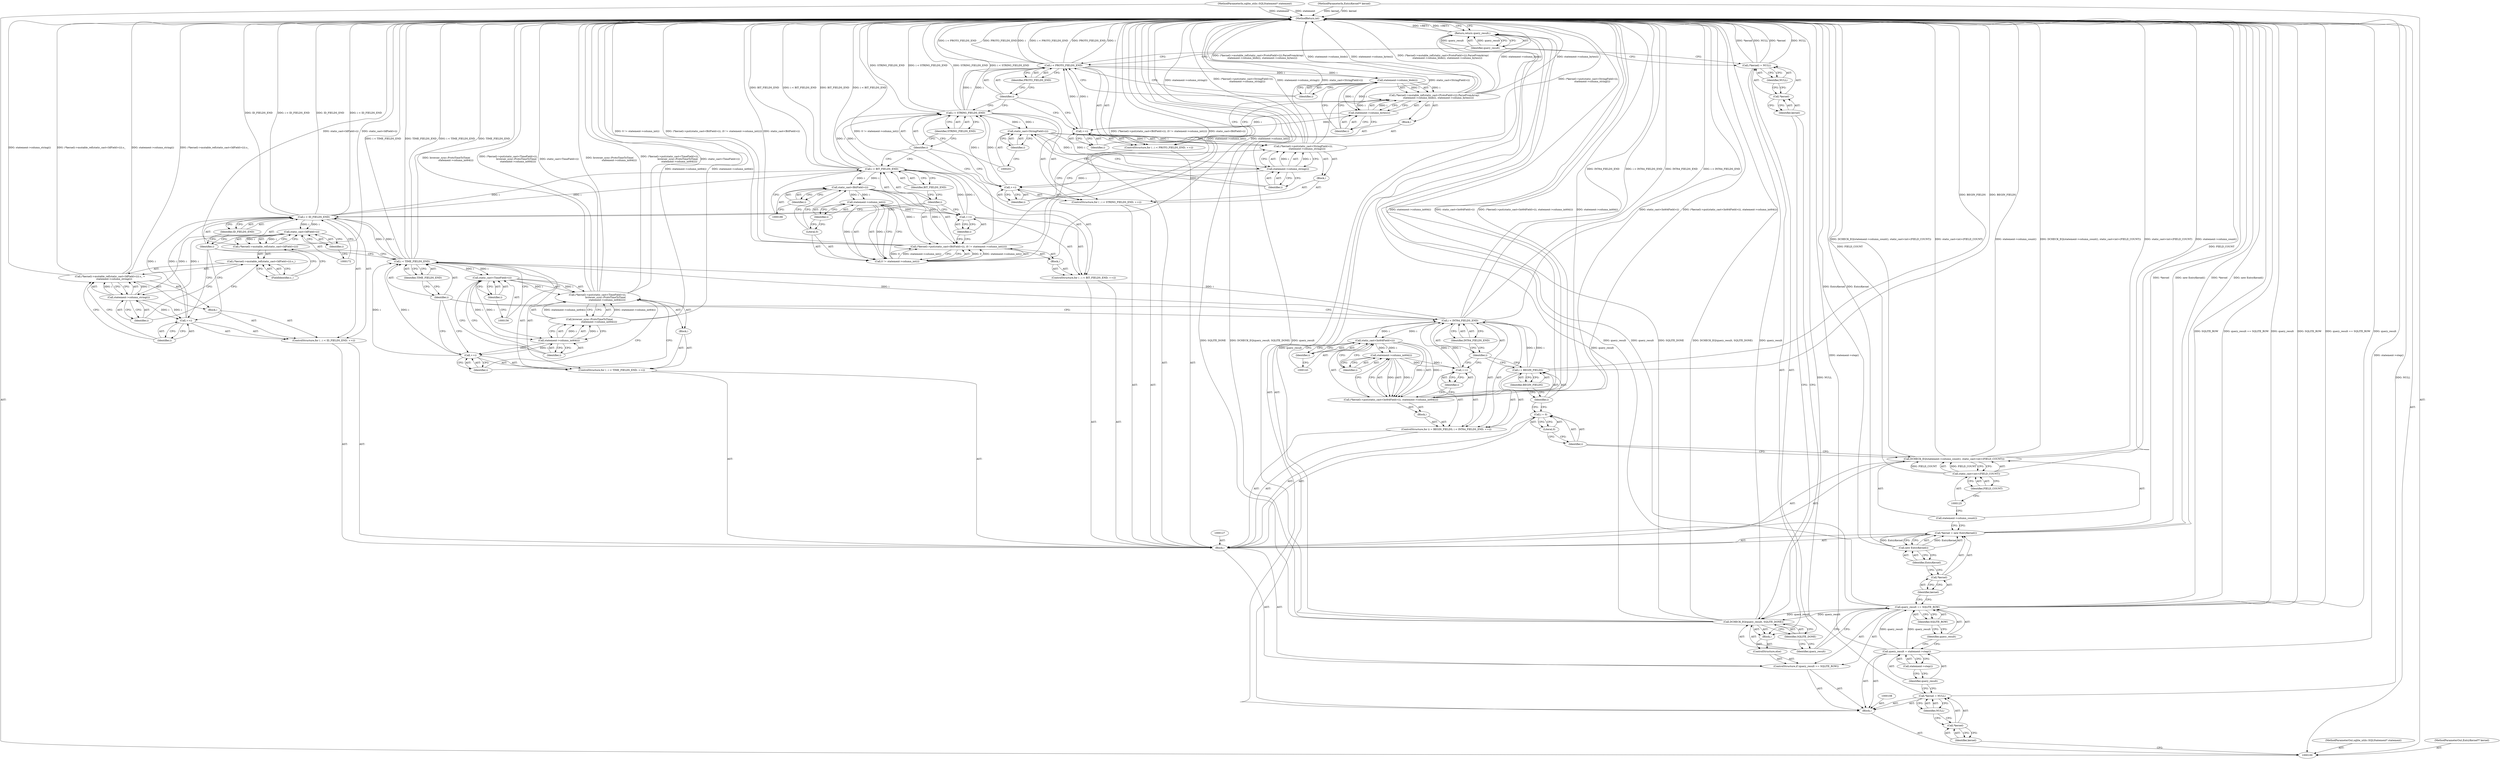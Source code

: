 digraph "1_Chrome_19190765882e272a6a2162c89acdb29110f7e3cf_22" {
"1000228" [label="(MethodReturn,int)"];
"1000101" [label="(MethodParameterIn,sqlite_utils::SQLStatement* statement)"];
"1000326" [label="(MethodParameterOut,sqlite_utils::SQLStatement* statement)"];
"1000102" [label="(MethodParameterIn,EntryKernel** kernel)"];
"1000327" [label="(MethodParameterOut,EntryKernel** kernel)"];
"1000103" [label="(Block,)"];
"1000148" [label="(Call,i < TIME_FIELDS_END)"];
"1000149" [label="(Identifier,i)"];
"1000150" [label="(Identifier,TIME_FIELDS_END)"];
"1000151" [label="(Call,++i)"];
"1000152" [label="(Identifier,i)"];
"1000153" [label="(Block,)"];
"1000147" [label="(ControlStructure,for ( ; i < TIME_FIELDS_END; ++i))"];
"1000155" [label="(Call,static_cast<TimeField>(i))"];
"1000157" [label="(Identifier,i)"];
"1000154" [label="(Call,(*kernel)->put(static_cast<TimeField>(i),\n                     browser_sync::ProtoTimeToTime(\n                         statement->column_int64(i))))"];
"1000158" [label="(Call,browser_sync::ProtoTimeToTime(\n                         statement->column_int64(i)))"];
"1000159" [label="(Call,statement->column_int64(i))"];
"1000160" [label="(Identifier,i)"];
"1000162" [label="(Call,i < ID_FIELDS_END)"];
"1000163" [label="(Identifier,i)"];
"1000164" [label="(Identifier,ID_FIELDS_END)"];
"1000165" [label="(Call,++i)"];
"1000166" [label="(Identifier,i)"];
"1000167" [label="(Block,)"];
"1000161" [label="(ControlStructure,for ( ; i < ID_FIELDS_END; ++i))"];
"1000171" [label="(Call,static_cast<IdField>(i))"];
"1000173" [label="(Identifier,i)"];
"1000174" [label="(FieldIdentifier,s_)"];
"1000168" [label="(Call,(*kernel)->mutable_ref(static_cast<IdField>(i)).s_ =\n           statement->column_string(i))"];
"1000169" [label="(Call,(*kernel)->mutable_ref(static_cast<IdField>(i)).s_)"];
"1000170" [label="(Call,(*kernel)->mutable_ref(static_cast<IdField>(i)))"];
"1000175" [label="(Call,statement->column_string(i))"];
"1000176" [label="(Identifier,i)"];
"1000107" [label="(Identifier,NULL)"];
"1000104" [label="(Call,*kernel = NULL)"];
"1000105" [label="(Call,*kernel)"];
"1000106" [label="(Identifier,kernel)"];
"1000178" [label="(Call,i < BIT_FIELDS_END)"];
"1000179" [label="(Identifier,i)"];
"1000180" [label="(Identifier,BIT_FIELDS_END)"];
"1000181" [label="(Call,++i)"];
"1000182" [label="(Identifier,i)"];
"1000183" [label="(Block,)"];
"1000177" [label="(ControlStructure,for ( ; i < BIT_FIELDS_END; ++i))"];
"1000185" [label="(Call,static_cast<BitField>(i))"];
"1000187" [label="(Identifier,i)"];
"1000188" [label="(Call,0 != statement->column_int(i))"];
"1000189" [label="(Literal,0)"];
"1000190" [label="(Call,statement->column_int(i))"];
"1000184" [label="(Call,(*kernel)->put(static_cast<BitField>(i), (0 != statement->column_int(i))))"];
"1000191" [label="(Identifier,i)"];
"1000193" [label="(Call,i < STRING_FIELDS_END)"];
"1000194" [label="(Identifier,i)"];
"1000195" [label="(Identifier,STRING_FIELDS_END)"];
"1000196" [label="(Call,++i)"];
"1000197" [label="(Identifier,i)"];
"1000192" [label="(ControlStructure,for ( ; i < STRING_FIELDS_END; ++i))"];
"1000198" [label="(Block,)"];
"1000200" [label="(Call,static_cast<StringField>(i))"];
"1000202" [label="(Identifier,i)"];
"1000199" [label="(Call,(*kernel)->put(static_cast<StringField>(i),\n          statement->column_string(i)))"];
"1000203" [label="(Call,statement->column_string(i))"];
"1000204" [label="(Identifier,i)"];
"1000206" [label="(Call,i < PROTO_FIELDS_END)"];
"1000207" [label="(Identifier,i)"];
"1000208" [label="(Identifier,PROTO_FIELDS_END)"];
"1000209" [label="(Call,++i)"];
"1000210" [label="(Identifier,i)"];
"1000211" [label="(Block,)"];
"1000205" [label="(ControlStructure,for ( ; i < PROTO_FIELDS_END; ++i))"];
"1000212" [label="(Call,(*kernel)->mutable_ref(static_cast<ProtoField>(i)).ParseFromArray(\n           statement->column_blob(i), statement->column_bytes(i)))"];
"1000213" [label="(Call,statement->column_blob(i))"];
"1000214" [label="(Identifier,i)"];
"1000215" [label="(Call,statement->column_bytes(i))"];
"1000216" [label="(Identifier,i)"];
"1000111" [label="(Call,statement->step())"];
"1000109" [label="(Call,query_result = statement->step())"];
"1000110" [label="(Identifier,query_result)"];
"1000218" [label="(Block,)"];
"1000217" [label="(ControlStructure,else)"];
"1000220" [label="(Identifier,query_result)"];
"1000221" [label="(Identifier,SQLITE_DONE)"];
"1000219" [label="(Call,DCHECK_EQ(query_result, SQLITE_DONE))"];
"1000225" [label="(Identifier,NULL)"];
"1000222" [label="(Call,(*kernel) = NULL)"];
"1000223" [label="(Call,*kernel)"];
"1000224" [label="(Identifier,kernel)"];
"1000227" [label="(Identifier,query_result)"];
"1000226" [label="(Return,return query_result;)"];
"1000112" [label="(ControlStructure,if (query_result == SQLITE_ROW))"];
"1000115" [label="(Identifier,SQLITE_ROW)"];
"1000113" [label="(Call,query_result == SQLITE_ROW)"];
"1000114" [label="(Identifier,query_result)"];
"1000120" [label="(Call,new EntryKernel())"];
"1000121" [label="(Identifier,EntryKernel)"];
"1000117" [label="(Call,*kernel = new EntryKernel())"];
"1000118" [label="(Call,*kernel)"];
"1000119" [label="(Identifier,kernel)"];
"1000123" [label="(Call,statement->column_count())"];
"1000122" [label="(Call,DCHECK_EQ(statement->column_count(), static_cast<int>(FIELD_COUNT)))"];
"1000124" [label="(Call,static_cast<int>(FIELD_COUNT))"];
"1000126" [label="(Identifier,FIELD_COUNT)"];
"1000130" [label="(Literal,0)"];
"1000116" [label="(Block,)"];
"1000128" [label="(Call,i = 0)"];
"1000129" [label="(Identifier,i)"];
"1000132" [label="(Call,i = BEGIN_FIELDS)"];
"1000133" [label="(Identifier,i)"];
"1000134" [label="(Identifier,BEGIN_FIELDS)"];
"1000135" [label="(Call,i < INT64_FIELDS_END)"];
"1000136" [label="(Identifier,i)"];
"1000137" [label="(Identifier,INT64_FIELDS_END)"];
"1000131" [label="(ControlStructure,for (i = BEGIN_FIELDS; i < INT64_FIELDS_END; ++i))"];
"1000138" [label="(Call,++i)"];
"1000139" [label="(Identifier,i)"];
"1000140" [label="(Block,)"];
"1000142" [label="(Call,static_cast<Int64Field>(i))"];
"1000144" [label="(Identifier,i)"];
"1000145" [label="(Call,statement->column_int64(i))"];
"1000141" [label="(Call,(*kernel)->put(static_cast<Int64Field>(i), statement->column_int64(i)))"];
"1000146" [label="(Identifier,i)"];
"1000228" -> "1000100"  [label="AST: "];
"1000228" -> "1000226"  [label="CFG: "];
"1000219" -> "1000228"  [label="DDG: SQLITE_DONE"];
"1000219" -> "1000228"  [label="DDG: DCHECK_EQ(query_result, SQLITE_DONE)"];
"1000219" -> "1000228"  [label="DDG: query_result"];
"1000184" -> "1000228"  [label="DDG: static_cast<BitField>(i)"];
"1000184" -> "1000228"  [label="DDG: 0 != statement->column_int(i)"];
"1000184" -> "1000228"  [label="DDG: (*kernel)->put(static_cast<BitField>(i), (0 != statement->column_int(i)))"];
"1000199" -> "1000228"  [label="DDG: static_cast<StringField>(i)"];
"1000199" -> "1000228"  [label="DDG: (*kernel)->put(static_cast<StringField>(i),\n          statement->column_string(i))"];
"1000199" -> "1000228"  [label="DDG: statement->column_string(i)"];
"1000113" -> "1000228"  [label="DDG: query_result"];
"1000113" -> "1000228"  [label="DDG: SQLITE_ROW"];
"1000113" -> "1000228"  [label="DDG: query_result == SQLITE_ROW"];
"1000206" -> "1000228"  [label="DDG: i"];
"1000206" -> "1000228"  [label="DDG: i < PROTO_FIELDS_END"];
"1000206" -> "1000228"  [label="DDG: PROTO_FIELDS_END"];
"1000117" -> "1000228"  [label="DDG: *kernel"];
"1000117" -> "1000228"  [label="DDG: new EntryKernel()"];
"1000102" -> "1000228"  [label="DDG: kernel"];
"1000109" -> "1000228"  [label="DDG: statement->step()"];
"1000158" -> "1000228"  [label="DDG: statement->column_int64(i)"];
"1000178" -> "1000228"  [label="DDG: i < BIT_FIELDS_END"];
"1000178" -> "1000228"  [label="DDG: BIT_FIELDS_END"];
"1000162" -> "1000228"  [label="DDG: ID_FIELDS_END"];
"1000162" -> "1000228"  [label="DDG: i < ID_FIELDS_END"];
"1000124" -> "1000228"  [label="DDG: FIELD_COUNT"];
"1000141" -> "1000228"  [label="DDG: static_cast<Int64Field>(i)"];
"1000141" -> "1000228"  [label="DDG: (*kernel)->put(static_cast<Int64Field>(i), statement->column_int64(i))"];
"1000141" -> "1000228"  [label="DDG: statement->column_int64(i)"];
"1000222" -> "1000228"  [label="DDG: NULL"];
"1000222" -> "1000228"  [label="DDG: *kernel"];
"1000104" -> "1000228"  [label="DDG: NULL"];
"1000168" -> "1000228"  [label="DDG: (*kernel)->mutable_ref(static_cast<IdField>(i)).s_"];
"1000168" -> "1000228"  [label="DDG: statement->column_string(i)"];
"1000188" -> "1000228"  [label="DDG: statement->column_int(i)"];
"1000122" -> "1000228"  [label="DDG: statement->column_count()"];
"1000122" -> "1000228"  [label="DDG: DCHECK_EQ(statement->column_count(), static_cast<int>(FIELD_COUNT))"];
"1000122" -> "1000228"  [label="DDG: static_cast<int>(FIELD_COUNT)"];
"1000193" -> "1000228"  [label="DDG: STRING_FIELDS_END"];
"1000193" -> "1000228"  [label="DDG: i < STRING_FIELDS_END"];
"1000154" -> "1000228"  [label="DDG: static_cast<TimeField>(i)"];
"1000154" -> "1000228"  [label="DDG: browser_sync::ProtoTimeToTime(\n                         statement->column_int64(i))"];
"1000154" -> "1000228"  [label="DDG: (*kernel)->put(static_cast<TimeField>(i),\n                     browser_sync::ProtoTimeToTime(\n                         statement->column_int64(i)))"];
"1000132" -> "1000228"  [label="DDG: BEGIN_FIELDS"];
"1000120" -> "1000228"  [label="DDG: EntryKernel"];
"1000148" -> "1000228"  [label="DDG: i < TIME_FIELDS_END"];
"1000148" -> "1000228"  [label="DDG: TIME_FIELDS_END"];
"1000212" -> "1000228"  [label="DDG: (*kernel)->mutable_ref(static_cast<ProtoField>(i)).ParseFromArray(\n           statement->column_blob(i), statement->column_bytes(i))"];
"1000212" -> "1000228"  [label="DDG: statement->column_blob(i)"];
"1000212" -> "1000228"  [label="DDG: statement->column_bytes(i)"];
"1000135" -> "1000228"  [label="DDG: i < INT64_FIELDS_END"];
"1000135" -> "1000228"  [label="DDG: INT64_FIELDS_END"];
"1000101" -> "1000228"  [label="DDG: statement"];
"1000170" -> "1000228"  [label="DDG: static_cast<IdField>(i)"];
"1000226" -> "1000228"  [label="DDG: <RET>"];
"1000101" -> "1000100"  [label="AST: "];
"1000101" -> "1000228"  [label="DDG: statement"];
"1000326" -> "1000100"  [label="AST: "];
"1000102" -> "1000100"  [label="AST: "];
"1000102" -> "1000228"  [label="DDG: kernel"];
"1000327" -> "1000100"  [label="AST: "];
"1000103" -> "1000100"  [label="AST: "];
"1000104" -> "1000103"  [label="AST: "];
"1000108" -> "1000103"  [label="AST: "];
"1000109" -> "1000103"  [label="AST: "];
"1000112" -> "1000103"  [label="AST: "];
"1000226" -> "1000103"  [label="AST: "];
"1000148" -> "1000147"  [label="AST: "];
"1000148" -> "1000150"  [label="CFG: "];
"1000149" -> "1000148"  [label="AST: "];
"1000150" -> "1000148"  [label="AST: "];
"1000156" -> "1000148"  [label="CFG: "];
"1000163" -> "1000148"  [label="CFG: "];
"1000148" -> "1000228"  [label="DDG: i < TIME_FIELDS_END"];
"1000148" -> "1000228"  [label="DDG: TIME_FIELDS_END"];
"1000151" -> "1000148"  [label="DDG: i"];
"1000135" -> "1000148"  [label="DDG: i"];
"1000148" -> "1000155"  [label="DDG: i"];
"1000148" -> "1000162"  [label="DDG: i"];
"1000149" -> "1000148"  [label="AST: "];
"1000149" -> "1000151"  [label="CFG: "];
"1000149" -> "1000135"  [label="CFG: "];
"1000150" -> "1000149"  [label="CFG: "];
"1000150" -> "1000148"  [label="AST: "];
"1000150" -> "1000149"  [label="CFG: "];
"1000148" -> "1000150"  [label="CFG: "];
"1000151" -> "1000147"  [label="AST: "];
"1000151" -> "1000152"  [label="CFG: "];
"1000152" -> "1000151"  [label="AST: "];
"1000149" -> "1000151"  [label="CFG: "];
"1000151" -> "1000148"  [label="DDG: i"];
"1000159" -> "1000151"  [label="DDG: i"];
"1000152" -> "1000151"  [label="AST: "];
"1000152" -> "1000154"  [label="CFG: "];
"1000151" -> "1000152"  [label="CFG: "];
"1000153" -> "1000147"  [label="AST: "];
"1000154" -> "1000153"  [label="AST: "];
"1000147" -> "1000116"  [label="AST: "];
"1000148" -> "1000147"  [label="AST: "];
"1000151" -> "1000147"  [label="AST: "];
"1000153" -> "1000147"  [label="AST: "];
"1000155" -> "1000154"  [label="AST: "];
"1000155" -> "1000157"  [label="CFG: "];
"1000156" -> "1000155"  [label="AST: "];
"1000157" -> "1000155"  [label="AST: "];
"1000160" -> "1000155"  [label="CFG: "];
"1000155" -> "1000154"  [label="DDG: i"];
"1000148" -> "1000155"  [label="DDG: i"];
"1000155" -> "1000159"  [label="DDG: i"];
"1000157" -> "1000155"  [label="AST: "];
"1000157" -> "1000156"  [label="CFG: "];
"1000155" -> "1000157"  [label="CFG: "];
"1000154" -> "1000153"  [label="AST: "];
"1000154" -> "1000158"  [label="CFG: "];
"1000155" -> "1000154"  [label="AST: "];
"1000158" -> "1000154"  [label="AST: "];
"1000152" -> "1000154"  [label="CFG: "];
"1000154" -> "1000228"  [label="DDG: static_cast<TimeField>(i)"];
"1000154" -> "1000228"  [label="DDG: browser_sync::ProtoTimeToTime(\n                         statement->column_int64(i))"];
"1000154" -> "1000228"  [label="DDG: (*kernel)->put(static_cast<TimeField>(i),\n                     browser_sync::ProtoTimeToTime(\n                         statement->column_int64(i)))"];
"1000155" -> "1000154"  [label="DDG: i"];
"1000158" -> "1000154"  [label="DDG: statement->column_int64(i)"];
"1000158" -> "1000154"  [label="AST: "];
"1000158" -> "1000159"  [label="CFG: "];
"1000159" -> "1000158"  [label="AST: "];
"1000154" -> "1000158"  [label="CFG: "];
"1000158" -> "1000228"  [label="DDG: statement->column_int64(i)"];
"1000158" -> "1000154"  [label="DDG: statement->column_int64(i)"];
"1000159" -> "1000158"  [label="DDG: i"];
"1000159" -> "1000158"  [label="AST: "];
"1000159" -> "1000160"  [label="CFG: "];
"1000160" -> "1000159"  [label="AST: "];
"1000158" -> "1000159"  [label="CFG: "];
"1000159" -> "1000151"  [label="DDG: i"];
"1000159" -> "1000158"  [label="DDG: i"];
"1000155" -> "1000159"  [label="DDG: i"];
"1000160" -> "1000159"  [label="AST: "];
"1000160" -> "1000155"  [label="CFG: "];
"1000159" -> "1000160"  [label="CFG: "];
"1000162" -> "1000161"  [label="AST: "];
"1000162" -> "1000164"  [label="CFG: "];
"1000163" -> "1000162"  [label="AST: "];
"1000164" -> "1000162"  [label="AST: "];
"1000172" -> "1000162"  [label="CFG: "];
"1000179" -> "1000162"  [label="CFG: "];
"1000162" -> "1000228"  [label="DDG: ID_FIELDS_END"];
"1000162" -> "1000228"  [label="DDG: i < ID_FIELDS_END"];
"1000165" -> "1000162"  [label="DDG: i"];
"1000148" -> "1000162"  [label="DDG: i"];
"1000162" -> "1000171"  [label="DDG: i"];
"1000162" -> "1000178"  [label="DDG: i"];
"1000163" -> "1000162"  [label="AST: "];
"1000163" -> "1000165"  [label="CFG: "];
"1000163" -> "1000148"  [label="CFG: "];
"1000164" -> "1000163"  [label="CFG: "];
"1000164" -> "1000162"  [label="AST: "];
"1000164" -> "1000163"  [label="CFG: "];
"1000162" -> "1000164"  [label="CFG: "];
"1000165" -> "1000161"  [label="AST: "];
"1000165" -> "1000166"  [label="CFG: "];
"1000166" -> "1000165"  [label="AST: "];
"1000163" -> "1000165"  [label="CFG: "];
"1000165" -> "1000162"  [label="DDG: i"];
"1000175" -> "1000165"  [label="DDG: i"];
"1000166" -> "1000165"  [label="AST: "];
"1000166" -> "1000168"  [label="CFG: "];
"1000165" -> "1000166"  [label="CFG: "];
"1000167" -> "1000161"  [label="AST: "];
"1000168" -> "1000167"  [label="AST: "];
"1000161" -> "1000116"  [label="AST: "];
"1000162" -> "1000161"  [label="AST: "];
"1000165" -> "1000161"  [label="AST: "];
"1000167" -> "1000161"  [label="AST: "];
"1000171" -> "1000170"  [label="AST: "];
"1000171" -> "1000173"  [label="CFG: "];
"1000172" -> "1000171"  [label="AST: "];
"1000173" -> "1000171"  [label="AST: "];
"1000170" -> "1000171"  [label="CFG: "];
"1000171" -> "1000170"  [label="DDG: i"];
"1000162" -> "1000171"  [label="DDG: i"];
"1000171" -> "1000175"  [label="DDG: i"];
"1000173" -> "1000171"  [label="AST: "];
"1000173" -> "1000172"  [label="CFG: "];
"1000171" -> "1000173"  [label="CFG: "];
"1000174" -> "1000169"  [label="AST: "];
"1000174" -> "1000170"  [label="CFG: "];
"1000169" -> "1000174"  [label="CFG: "];
"1000168" -> "1000167"  [label="AST: "];
"1000168" -> "1000175"  [label="CFG: "];
"1000169" -> "1000168"  [label="AST: "];
"1000175" -> "1000168"  [label="AST: "];
"1000166" -> "1000168"  [label="CFG: "];
"1000168" -> "1000228"  [label="DDG: (*kernel)->mutable_ref(static_cast<IdField>(i)).s_"];
"1000168" -> "1000228"  [label="DDG: statement->column_string(i)"];
"1000175" -> "1000168"  [label="DDG: i"];
"1000169" -> "1000168"  [label="AST: "];
"1000169" -> "1000174"  [label="CFG: "];
"1000170" -> "1000169"  [label="AST: "];
"1000174" -> "1000169"  [label="AST: "];
"1000176" -> "1000169"  [label="CFG: "];
"1000170" -> "1000169"  [label="AST: "];
"1000170" -> "1000171"  [label="CFG: "];
"1000171" -> "1000170"  [label="AST: "];
"1000174" -> "1000170"  [label="CFG: "];
"1000170" -> "1000228"  [label="DDG: static_cast<IdField>(i)"];
"1000171" -> "1000170"  [label="DDG: i"];
"1000175" -> "1000168"  [label="AST: "];
"1000175" -> "1000176"  [label="CFG: "];
"1000176" -> "1000175"  [label="AST: "];
"1000168" -> "1000175"  [label="CFG: "];
"1000175" -> "1000165"  [label="DDG: i"];
"1000175" -> "1000168"  [label="DDG: i"];
"1000171" -> "1000175"  [label="DDG: i"];
"1000176" -> "1000175"  [label="AST: "];
"1000176" -> "1000169"  [label="CFG: "];
"1000175" -> "1000176"  [label="CFG: "];
"1000107" -> "1000104"  [label="AST: "];
"1000107" -> "1000105"  [label="CFG: "];
"1000104" -> "1000107"  [label="CFG: "];
"1000104" -> "1000103"  [label="AST: "];
"1000104" -> "1000107"  [label="CFG: "];
"1000105" -> "1000104"  [label="AST: "];
"1000107" -> "1000104"  [label="AST: "];
"1000110" -> "1000104"  [label="CFG: "];
"1000104" -> "1000228"  [label="DDG: NULL"];
"1000105" -> "1000104"  [label="AST: "];
"1000105" -> "1000106"  [label="CFG: "];
"1000106" -> "1000105"  [label="AST: "];
"1000107" -> "1000105"  [label="CFG: "];
"1000106" -> "1000105"  [label="AST: "];
"1000106" -> "1000100"  [label="CFG: "];
"1000105" -> "1000106"  [label="CFG: "];
"1000178" -> "1000177"  [label="AST: "];
"1000178" -> "1000180"  [label="CFG: "];
"1000179" -> "1000178"  [label="AST: "];
"1000180" -> "1000178"  [label="AST: "];
"1000186" -> "1000178"  [label="CFG: "];
"1000194" -> "1000178"  [label="CFG: "];
"1000178" -> "1000228"  [label="DDG: i < BIT_FIELDS_END"];
"1000178" -> "1000228"  [label="DDG: BIT_FIELDS_END"];
"1000181" -> "1000178"  [label="DDG: i"];
"1000162" -> "1000178"  [label="DDG: i"];
"1000178" -> "1000185"  [label="DDG: i"];
"1000178" -> "1000193"  [label="DDG: i"];
"1000179" -> "1000178"  [label="AST: "];
"1000179" -> "1000181"  [label="CFG: "];
"1000179" -> "1000162"  [label="CFG: "];
"1000180" -> "1000179"  [label="CFG: "];
"1000180" -> "1000178"  [label="AST: "];
"1000180" -> "1000179"  [label="CFG: "];
"1000178" -> "1000180"  [label="CFG: "];
"1000181" -> "1000177"  [label="AST: "];
"1000181" -> "1000182"  [label="CFG: "];
"1000182" -> "1000181"  [label="AST: "];
"1000179" -> "1000181"  [label="CFG: "];
"1000181" -> "1000178"  [label="DDG: i"];
"1000190" -> "1000181"  [label="DDG: i"];
"1000182" -> "1000181"  [label="AST: "];
"1000182" -> "1000184"  [label="CFG: "];
"1000181" -> "1000182"  [label="CFG: "];
"1000183" -> "1000177"  [label="AST: "];
"1000184" -> "1000183"  [label="AST: "];
"1000177" -> "1000116"  [label="AST: "];
"1000178" -> "1000177"  [label="AST: "];
"1000181" -> "1000177"  [label="AST: "];
"1000183" -> "1000177"  [label="AST: "];
"1000185" -> "1000184"  [label="AST: "];
"1000185" -> "1000187"  [label="CFG: "];
"1000186" -> "1000185"  [label="AST: "];
"1000187" -> "1000185"  [label="AST: "];
"1000189" -> "1000185"  [label="CFG: "];
"1000185" -> "1000184"  [label="DDG: i"];
"1000178" -> "1000185"  [label="DDG: i"];
"1000185" -> "1000190"  [label="DDG: i"];
"1000187" -> "1000185"  [label="AST: "];
"1000187" -> "1000186"  [label="CFG: "];
"1000185" -> "1000187"  [label="CFG: "];
"1000188" -> "1000184"  [label="AST: "];
"1000188" -> "1000190"  [label="CFG: "];
"1000189" -> "1000188"  [label="AST: "];
"1000190" -> "1000188"  [label="AST: "];
"1000184" -> "1000188"  [label="CFG: "];
"1000188" -> "1000228"  [label="DDG: statement->column_int(i)"];
"1000188" -> "1000184"  [label="DDG: 0"];
"1000188" -> "1000184"  [label="DDG: statement->column_int(i)"];
"1000190" -> "1000188"  [label="DDG: i"];
"1000189" -> "1000188"  [label="AST: "];
"1000189" -> "1000185"  [label="CFG: "];
"1000191" -> "1000189"  [label="CFG: "];
"1000190" -> "1000188"  [label="AST: "];
"1000190" -> "1000191"  [label="CFG: "];
"1000191" -> "1000190"  [label="AST: "];
"1000188" -> "1000190"  [label="CFG: "];
"1000190" -> "1000181"  [label="DDG: i"];
"1000190" -> "1000188"  [label="DDG: i"];
"1000185" -> "1000190"  [label="DDG: i"];
"1000184" -> "1000183"  [label="AST: "];
"1000184" -> "1000188"  [label="CFG: "];
"1000185" -> "1000184"  [label="AST: "];
"1000188" -> "1000184"  [label="AST: "];
"1000182" -> "1000184"  [label="CFG: "];
"1000184" -> "1000228"  [label="DDG: static_cast<BitField>(i)"];
"1000184" -> "1000228"  [label="DDG: 0 != statement->column_int(i)"];
"1000184" -> "1000228"  [label="DDG: (*kernel)->put(static_cast<BitField>(i), (0 != statement->column_int(i)))"];
"1000185" -> "1000184"  [label="DDG: i"];
"1000188" -> "1000184"  [label="DDG: 0"];
"1000188" -> "1000184"  [label="DDG: statement->column_int(i)"];
"1000191" -> "1000190"  [label="AST: "];
"1000191" -> "1000189"  [label="CFG: "];
"1000190" -> "1000191"  [label="CFG: "];
"1000193" -> "1000192"  [label="AST: "];
"1000193" -> "1000195"  [label="CFG: "];
"1000194" -> "1000193"  [label="AST: "];
"1000195" -> "1000193"  [label="AST: "];
"1000201" -> "1000193"  [label="CFG: "];
"1000207" -> "1000193"  [label="CFG: "];
"1000193" -> "1000228"  [label="DDG: STRING_FIELDS_END"];
"1000193" -> "1000228"  [label="DDG: i < STRING_FIELDS_END"];
"1000178" -> "1000193"  [label="DDG: i"];
"1000196" -> "1000193"  [label="DDG: i"];
"1000193" -> "1000200"  [label="DDG: i"];
"1000193" -> "1000206"  [label="DDG: i"];
"1000194" -> "1000193"  [label="AST: "];
"1000194" -> "1000196"  [label="CFG: "];
"1000194" -> "1000178"  [label="CFG: "];
"1000195" -> "1000194"  [label="CFG: "];
"1000195" -> "1000193"  [label="AST: "];
"1000195" -> "1000194"  [label="CFG: "];
"1000193" -> "1000195"  [label="CFG: "];
"1000196" -> "1000192"  [label="AST: "];
"1000196" -> "1000197"  [label="CFG: "];
"1000197" -> "1000196"  [label="AST: "];
"1000194" -> "1000196"  [label="CFG: "];
"1000196" -> "1000193"  [label="DDG: i"];
"1000203" -> "1000196"  [label="DDG: i"];
"1000197" -> "1000196"  [label="AST: "];
"1000197" -> "1000199"  [label="CFG: "];
"1000196" -> "1000197"  [label="CFG: "];
"1000192" -> "1000116"  [label="AST: "];
"1000193" -> "1000192"  [label="AST: "];
"1000196" -> "1000192"  [label="AST: "];
"1000198" -> "1000192"  [label="AST: "];
"1000198" -> "1000192"  [label="AST: "];
"1000199" -> "1000198"  [label="AST: "];
"1000200" -> "1000199"  [label="AST: "];
"1000200" -> "1000202"  [label="CFG: "];
"1000201" -> "1000200"  [label="AST: "];
"1000202" -> "1000200"  [label="AST: "];
"1000204" -> "1000200"  [label="CFG: "];
"1000200" -> "1000199"  [label="DDG: i"];
"1000193" -> "1000200"  [label="DDG: i"];
"1000200" -> "1000203"  [label="DDG: i"];
"1000202" -> "1000200"  [label="AST: "];
"1000202" -> "1000201"  [label="CFG: "];
"1000200" -> "1000202"  [label="CFG: "];
"1000199" -> "1000198"  [label="AST: "];
"1000199" -> "1000203"  [label="CFG: "];
"1000200" -> "1000199"  [label="AST: "];
"1000203" -> "1000199"  [label="AST: "];
"1000197" -> "1000199"  [label="CFG: "];
"1000199" -> "1000228"  [label="DDG: static_cast<StringField>(i)"];
"1000199" -> "1000228"  [label="DDG: (*kernel)->put(static_cast<StringField>(i),\n          statement->column_string(i))"];
"1000199" -> "1000228"  [label="DDG: statement->column_string(i)"];
"1000200" -> "1000199"  [label="DDG: i"];
"1000203" -> "1000199"  [label="DDG: i"];
"1000203" -> "1000199"  [label="AST: "];
"1000203" -> "1000204"  [label="CFG: "];
"1000204" -> "1000203"  [label="AST: "];
"1000199" -> "1000203"  [label="CFG: "];
"1000203" -> "1000196"  [label="DDG: i"];
"1000203" -> "1000199"  [label="DDG: i"];
"1000200" -> "1000203"  [label="DDG: i"];
"1000204" -> "1000203"  [label="AST: "];
"1000204" -> "1000200"  [label="CFG: "];
"1000203" -> "1000204"  [label="CFG: "];
"1000206" -> "1000205"  [label="AST: "];
"1000206" -> "1000208"  [label="CFG: "];
"1000207" -> "1000206"  [label="AST: "];
"1000208" -> "1000206"  [label="AST: "];
"1000214" -> "1000206"  [label="CFG: "];
"1000227" -> "1000206"  [label="CFG: "];
"1000206" -> "1000228"  [label="DDG: i"];
"1000206" -> "1000228"  [label="DDG: i < PROTO_FIELDS_END"];
"1000206" -> "1000228"  [label="DDG: PROTO_FIELDS_END"];
"1000193" -> "1000206"  [label="DDG: i"];
"1000209" -> "1000206"  [label="DDG: i"];
"1000206" -> "1000213"  [label="DDG: i"];
"1000207" -> "1000206"  [label="AST: "];
"1000207" -> "1000209"  [label="CFG: "];
"1000207" -> "1000193"  [label="CFG: "];
"1000208" -> "1000207"  [label="CFG: "];
"1000208" -> "1000206"  [label="AST: "];
"1000208" -> "1000207"  [label="CFG: "];
"1000206" -> "1000208"  [label="CFG: "];
"1000209" -> "1000205"  [label="AST: "];
"1000209" -> "1000210"  [label="CFG: "];
"1000210" -> "1000209"  [label="AST: "];
"1000207" -> "1000209"  [label="CFG: "];
"1000209" -> "1000206"  [label="DDG: i"];
"1000215" -> "1000209"  [label="DDG: i"];
"1000210" -> "1000209"  [label="AST: "];
"1000210" -> "1000212"  [label="CFG: "];
"1000209" -> "1000210"  [label="CFG: "];
"1000211" -> "1000205"  [label="AST: "];
"1000212" -> "1000211"  [label="AST: "];
"1000205" -> "1000116"  [label="AST: "];
"1000206" -> "1000205"  [label="AST: "];
"1000209" -> "1000205"  [label="AST: "];
"1000211" -> "1000205"  [label="AST: "];
"1000212" -> "1000211"  [label="AST: "];
"1000212" -> "1000215"  [label="CFG: "];
"1000213" -> "1000212"  [label="AST: "];
"1000215" -> "1000212"  [label="AST: "];
"1000210" -> "1000212"  [label="CFG: "];
"1000212" -> "1000228"  [label="DDG: (*kernel)->mutable_ref(static_cast<ProtoField>(i)).ParseFromArray(\n           statement->column_blob(i), statement->column_bytes(i))"];
"1000212" -> "1000228"  [label="DDG: statement->column_blob(i)"];
"1000212" -> "1000228"  [label="DDG: statement->column_bytes(i)"];
"1000213" -> "1000212"  [label="DDG: i"];
"1000215" -> "1000212"  [label="DDG: i"];
"1000213" -> "1000212"  [label="AST: "];
"1000213" -> "1000214"  [label="CFG: "];
"1000214" -> "1000213"  [label="AST: "];
"1000216" -> "1000213"  [label="CFG: "];
"1000213" -> "1000212"  [label="DDG: i"];
"1000206" -> "1000213"  [label="DDG: i"];
"1000213" -> "1000215"  [label="DDG: i"];
"1000214" -> "1000213"  [label="AST: "];
"1000214" -> "1000206"  [label="CFG: "];
"1000213" -> "1000214"  [label="CFG: "];
"1000215" -> "1000212"  [label="AST: "];
"1000215" -> "1000216"  [label="CFG: "];
"1000216" -> "1000215"  [label="AST: "];
"1000212" -> "1000215"  [label="CFG: "];
"1000215" -> "1000209"  [label="DDG: i"];
"1000215" -> "1000212"  [label="DDG: i"];
"1000213" -> "1000215"  [label="DDG: i"];
"1000216" -> "1000215"  [label="AST: "];
"1000216" -> "1000213"  [label="CFG: "];
"1000215" -> "1000216"  [label="CFG: "];
"1000111" -> "1000109"  [label="AST: "];
"1000111" -> "1000110"  [label="CFG: "];
"1000109" -> "1000111"  [label="CFG: "];
"1000109" -> "1000103"  [label="AST: "];
"1000109" -> "1000111"  [label="CFG: "];
"1000110" -> "1000109"  [label="AST: "];
"1000111" -> "1000109"  [label="AST: "];
"1000114" -> "1000109"  [label="CFG: "];
"1000109" -> "1000228"  [label="DDG: statement->step()"];
"1000109" -> "1000113"  [label="DDG: query_result"];
"1000110" -> "1000109"  [label="AST: "];
"1000110" -> "1000104"  [label="CFG: "];
"1000111" -> "1000110"  [label="CFG: "];
"1000218" -> "1000217"  [label="AST: "];
"1000219" -> "1000218"  [label="AST: "];
"1000222" -> "1000218"  [label="AST: "];
"1000217" -> "1000112"  [label="AST: "];
"1000218" -> "1000217"  [label="AST: "];
"1000220" -> "1000219"  [label="AST: "];
"1000220" -> "1000113"  [label="CFG: "];
"1000221" -> "1000220"  [label="CFG: "];
"1000221" -> "1000219"  [label="AST: "];
"1000221" -> "1000220"  [label="CFG: "];
"1000219" -> "1000221"  [label="CFG: "];
"1000219" -> "1000218"  [label="AST: "];
"1000219" -> "1000221"  [label="CFG: "];
"1000220" -> "1000219"  [label="AST: "];
"1000221" -> "1000219"  [label="AST: "];
"1000224" -> "1000219"  [label="CFG: "];
"1000219" -> "1000228"  [label="DDG: SQLITE_DONE"];
"1000219" -> "1000228"  [label="DDG: DCHECK_EQ(query_result, SQLITE_DONE)"];
"1000219" -> "1000228"  [label="DDG: query_result"];
"1000113" -> "1000219"  [label="DDG: query_result"];
"1000219" -> "1000226"  [label="DDG: query_result"];
"1000225" -> "1000222"  [label="AST: "];
"1000225" -> "1000223"  [label="CFG: "];
"1000222" -> "1000225"  [label="CFG: "];
"1000222" -> "1000218"  [label="AST: "];
"1000222" -> "1000225"  [label="CFG: "];
"1000223" -> "1000222"  [label="AST: "];
"1000225" -> "1000222"  [label="AST: "];
"1000227" -> "1000222"  [label="CFG: "];
"1000222" -> "1000228"  [label="DDG: NULL"];
"1000222" -> "1000228"  [label="DDG: *kernel"];
"1000223" -> "1000222"  [label="AST: "];
"1000223" -> "1000224"  [label="CFG: "];
"1000224" -> "1000223"  [label="AST: "];
"1000225" -> "1000223"  [label="CFG: "];
"1000224" -> "1000223"  [label="AST: "];
"1000224" -> "1000219"  [label="CFG: "];
"1000223" -> "1000224"  [label="CFG: "];
"1000227" -> "1000226"  [label="AST: "];
"1000227" -> "1000206"  [label="CFG: "];
"1000227" -> "1000222"  [label="CFG: "];
"1000226" -> "1000227"  [label="CFG: "];
"1000227" -> "1000226"  [label="DDG: query_result"];
"1000226" -> "1000103"  [label="AST: "];
"1000226" -> "1000227"  [label="CFG: "];
"1000227" -> "1000226"  [label="AST: "];
"1000228" -> "1000226"  [label="CFG: "];
"1000226" -> "1000228"  [label="DDG: <RET>"];
"1000227" -> "1000226"  [label="DDG: query_result"];
"1000113" -> "1000226"  [label="DDG: query_result"];
"1000219" -> "1000226"  [label="DDG: query_result"];
"1000112" -> "1000103"  [label="AST: "];
"1000113" -> "1000112"  [label="AST: "];
"1000116" -> "1000112"  [label="AST: "];
"1000217" -> "1000112"  [label="AST: "];
"1000115" -> "1000113"  [label="AST: "];
"1000115" -> "1000114"  [label="CFG: "];
"1000113" -> "1000115"  [label="CFG: "];
"1000113" -> "1000112"  [label="AST: "];
"1000113" -> "1000115"  [label="CFG: "];
"1000114" -> "1000113"  [label="AST: "];
"1000115" -> "1000113"  [label="AST: "];
"1000119" -> "1000113"  [label="CFG: "];
"1000220" -> "1000113"  [label="CFG: "];
"1000113" -> "1000228"  [label="DDG: query_result"];
"1000113" -> "1000228"  [label="DDG: SQLITE_ROW"];
"1000113" -> "1000228"  [label="DDG: query_result == SQLITE_ROW"];
"1000109" -> "1000113"  [label="DDG: query_result"];
"1000113" -> "1000219"  [label="DDG: query_result"];
"1000113" -> "1000226"  [label="DDG: query_result"];
"1000114" -> "1000113"  [label="AST: "];
"1000114" -> "1000109"  [label="CFG: "];
"1000115" -> "1000114"  [label="CFG: "];
"1000120" -> "1000117"  [label="AST: "];
"1000120" -> "1000121"  [label="CFG: "];
"1000121" -> "1000120"  [label="AST: "];
"1000117" -> "1000120"  [label="CFG: "];
"1000120" -> "1000228"  [label="DDG: EntryKernel"];
"1000120" -> "1000117"  [label="DDG: EntryKernel"];
"1000121" -> "1000120"  [label="AST: "];
"1000121" -> "1000118"  [label="CFG: "];
"1000120" -> "1000121"  [label="CFG: "];
"1000117" -> "1000116"  [label="AST: "];
"1000117" -> "1000120"  [label="CFG: "];
"1000118" -> "1000117"  [label="AST: "];
"1000120" -> "1000117"  [label="AST: "];
"1000123" -> "1000117"  [label="CFG: "];
"1000117" -> "1000228"  [label="DDG: *kernel"];
"1000117" -> "1000228"  [label="DDG: new EntryKernel()"];
"1000120" -> "1000117"  [label="DDG: EntryKernel"];
"1000118" -> "1000117"  [label="AST: "];
"1000118" -> "1000119"  [label="CFG: "];
"1000119" -> "1000118"  [label="AST: "];
"1000121" -> "1000118"  [label="CFG: "];
"1000119" -> "1000118"  [label="AST: "];
"1000119" -> "1000113"  [label="CFG: "];
"1000118" -> "1000119"  [label="CFG: "];
"1000123" -> "1000122"  [label="AST: "];
"1000123" -> "1000117"  [label="CFG: "];
"1000125" -> "1000123"  [label="CFG: "];
"1000122" -> "1000116"  [label="AST: "];
"1000122" -> "1000124"  [label="CFG: "];
"1000123" -> "1000122"  [label="AST: "];
"1000124" -> "1000122"  [label="AST: "];
"1000129" -> "1000122"  [label="CFG: "];
"1000122" -> "1000228"  [label="DDG: statement->column_count()"];
"1000122" -> "1000228"  [label="DDG: DCHECK_EQ(statement->column_count(), static_cast<int>(FIELD_COUNT))"];
"1000122" -> "1000228"  [label="DDG: static_cast<int>(FIELD_COUNT)"];
"1000124" -> "1000122"  [label="DDG: FIELD_COUNT"];
"1000124" -> "1000122"  [label="AST: "];
"1000124" -> "1000126"  [label="CFG: "];
"1000125" -> "1000124"  [label="AST: "];
"1000126" -> "1000124"  [label="AST: "];
"1000122" -> "1000124"  [label="CFG: "];
"1000124" -> "1000228"  [label="DDG: FIELD_COUNT"];
"1000124" -> "1000122"  [label="DDG: FIELD_COUNT"];
"1000126" -> "1000124"  [label="AST: "];
"1000126" -> "1000125"  [label="CFG: "];
"1000124" -> "1000126"  [label="CFG: "];
"1000130" -> "1000128"  [label="AST: "];
"1000130" -> "1000129"  [label="CFG: "];
"1000128" -> "1000130"  [label="CFG: "];
"1000116" -> "1000112"  [label="AST: "];
"1000117" -> "1000116"  [label="AST: "];
"1000122" -> "1000116"  [label="AST: "];
"1000127" -> "1000116"  [label="AST: "];
"1000128" -> "1000116"  [label="AST: "];
"1000131" -> "1000116"  [label="AST: "];
"1000147" -> "1000116"  [label="AST: "];
"1000161" -> "1000116"  [label="AST: "];
"1000177" -> "1000116"  [label="AST: "];
"1000192" -> "1000116"  [label="AST: "];
"1000205" -> "1000116"  [label="AST: "];
"1000128" -> "1000116"  [label="AST: "];
"1000128" -> "1000130"  [label="CFG: "];
"1000129" -> "1000128"  [label="AST: "];
"1000130" -> "1000128"  [label="AST: "];
"1000133" -> "1000128"  [label="CFG: "];
"1000129" -> "1000128"  [label="AST: "];
"1000129" -> "1000122"  [label="CFG: "];
"1000130" -> "1000129"  [label="CFG: "];
"1000132" -> "1000131"  [label="AST: "];
"1000132" -> "1000134"  [label="CFG: "];
"1000133" -> "1000132"  [label="AST: "];
"1000134" -> "1000132"  [label="AST: "];
"1000136" -> "1000132"  [label="CFG: "];
"1000132" -> "1000228"  [label="DDG: BEGIN_FIELDS"];
"1000132" -> "1000135"  [label="DDG: i"];
"1000133" -> "1000132"  [label="AST: "];
"1000133" -> "1000128"  [label="CFG: "];
"1000134" -> "1000133"  [label="CFG: "];
"1000134" -> "1000132"  [label="AST: "];
"1000134" -> "1000133"  [label="CFG: "];
"1000132" -> "1000134"  [label="CFG: "];
"1000135" -> "1000131"  [label="AST: "];
"1000135" -> "1000137"  [label="CFG: "];
"1000136" -> "1000135"  [label="AST: "];
"1000137" -> "1000135"  [label="AST: "];
"1000143" -> "1000135"  [label="CFG: "];
"1000149" -> "1000135"  [label="CFG: "];
"1000135" -> "1000228"  [label="DDG: i < INT64_FIELDS_END"];
"1000135" -> "1000228"  [label="DDG: INT64_FIELDS_END"];
"1000138" -> "1000135"  [label="DDG: i"];
"1000132" -> "1000135"  [label="DDG: i"];
"1000135" -> "1000142"  [label="DDG: i"];
"1000135" -> "1000148"  [label="DDG: i"];
"1000136" -> "1000135"  [label="AST: "];
"1000136" -> "1000132"  [label="CFG: "];
"1000136" -> "1000138"  [label="CFG: "];
"1000137" -> "1000136"  [label="CFG: "];
"1000137" -> "1000135"  [label="AST: "];
"1000137" -> "1000136"  [label="CFG: "];
"1000135" -> "1000137"  [label="CFG: "];
"1000131" -> "1000116"  [label="AST: "];
"1000132" -> "1000131"  [label="AST: "];
"1000135" -> "1000131"  [label="AST: "];
"1000138" -> "1000131"  [label="AST: "];
"1000140" -> "1000131"  [label="AST: "];
"1000138" -> "1000131"  [label="AST: "];
"1000138" -> "1000139"  [label="CFG: "];
"1000139" -> "1000138"  [label="AST: "];
"1000136" -> "1000138"  [label="CFG: "];
"1000138" -> "1000135"  [label="DDG: i"];
"1000145" -> "1000138"  [label="DDG: i"];
"1000139" -> "1000138"  [label="AST: "];
"1000139" -> "1000141"  [label="CFG: "];
"1000138" -> "1000139"  [label="CFG: "];
"1000140" -> "1000131"  [label="AST: "];
"1000141" -> "1000140"  [label="AST: "];
"1000142" -> "1000141"  [label="AST: "];
"1000142" -> "1000144"  [label="CFG: "];
"1000143" -> "1000142"  [label="AST: "];
"1000144" -> "1000142"  [label="AST: "];
"1000146" -> "1000142"  [label="CFG: "];
"1000142" -> "1000141"  [label="DDG: i"];
"1000135" -> "1000142"  [label="DDG: i"];
"1000142" -> "1000145"  [label="DDG: i"];
"1000144" -> "1000142"  [label="AST: "];
"1000144" -> "1000143"  [label="CFG: "];
"1000142" -> "1000144"  [label="CFG: "];
"1000145" -> "1000141"  [label="AST: "];
"1000145" -> "1000146"  [label="CFG: "];
"1000146" -> "1000145"  [label="AST: "];
"1000141" -> "1000145"  [label="CFG: "];
"1000145" -> "1000138"  [label="DDG: i"];
"1000145" -> "1000141"  [label="DDG: i"];
"1000142" -> "1000145"  [label="DDG: i"];
"1000141" -> "1000140"  [label="AST: "];
"1000141" -> "1000145"  [label="CFG: "];
"1000142" -> "1000141"  [label="AST: "];
"1000145" -> "1000141"  [label="AST: "];
"1000139" -> "1000141"  [label="CFG: "];
"1000141" -> "1000228"  [label="DDG: static_cast<Int64Field>(i)"];
"1000141" -> "1000228"  [label="DDG: (*kernel)->put(static_cast<Int64Field>(i), statement->column_int64(i))"];
"1000141" -> "1000228"  [label="DDG: statement->column_int64(i)"];
"1000142" -> "1000141"  [label="DDG: i"];
"1000145" -> "1000141"  [label="DDG: i"];
"1000146" -> "1000145"  [label="AST: "];
"1000146" -> "1000142"  [label="CFG: "];
"1000145" -> "1000146"  [label="CFG: "];
}
